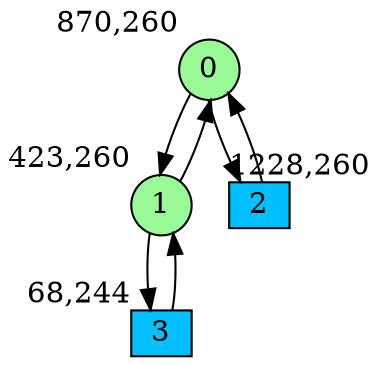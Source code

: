 digraph G {
graph [bgcolor=white]
node [shape=circle, style = filled, fillcolor=white,fixedsize=true, width=0.4, height=0.3 ]
0[xlabel="870,260", pos = "12.5313,0!", fillcolor=palegreen ];
1[xlabel="423,260", pos = "5.54688,0!", fillcolor=palegreen ];
2[xlabel="1228,260", pos = "18.125,0!", fillcolor=deepskyblue, shape=box ];
3[xlabel="68,244", pos = "0,0.25!", fillcolor=deepskyblue, shape=box ];
0->1 ;
0->2 ;
1->0 ;
1->3 ;
2->0 ;
3->1 ;
}
